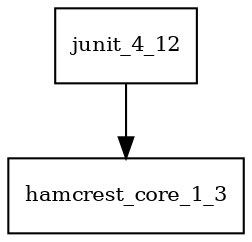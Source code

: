 digraph junit_4_12_dependencies {
  node [shape = box, fontsize=10.0];
  junit_4_12 -> hamcrest_core_1_3;
}
